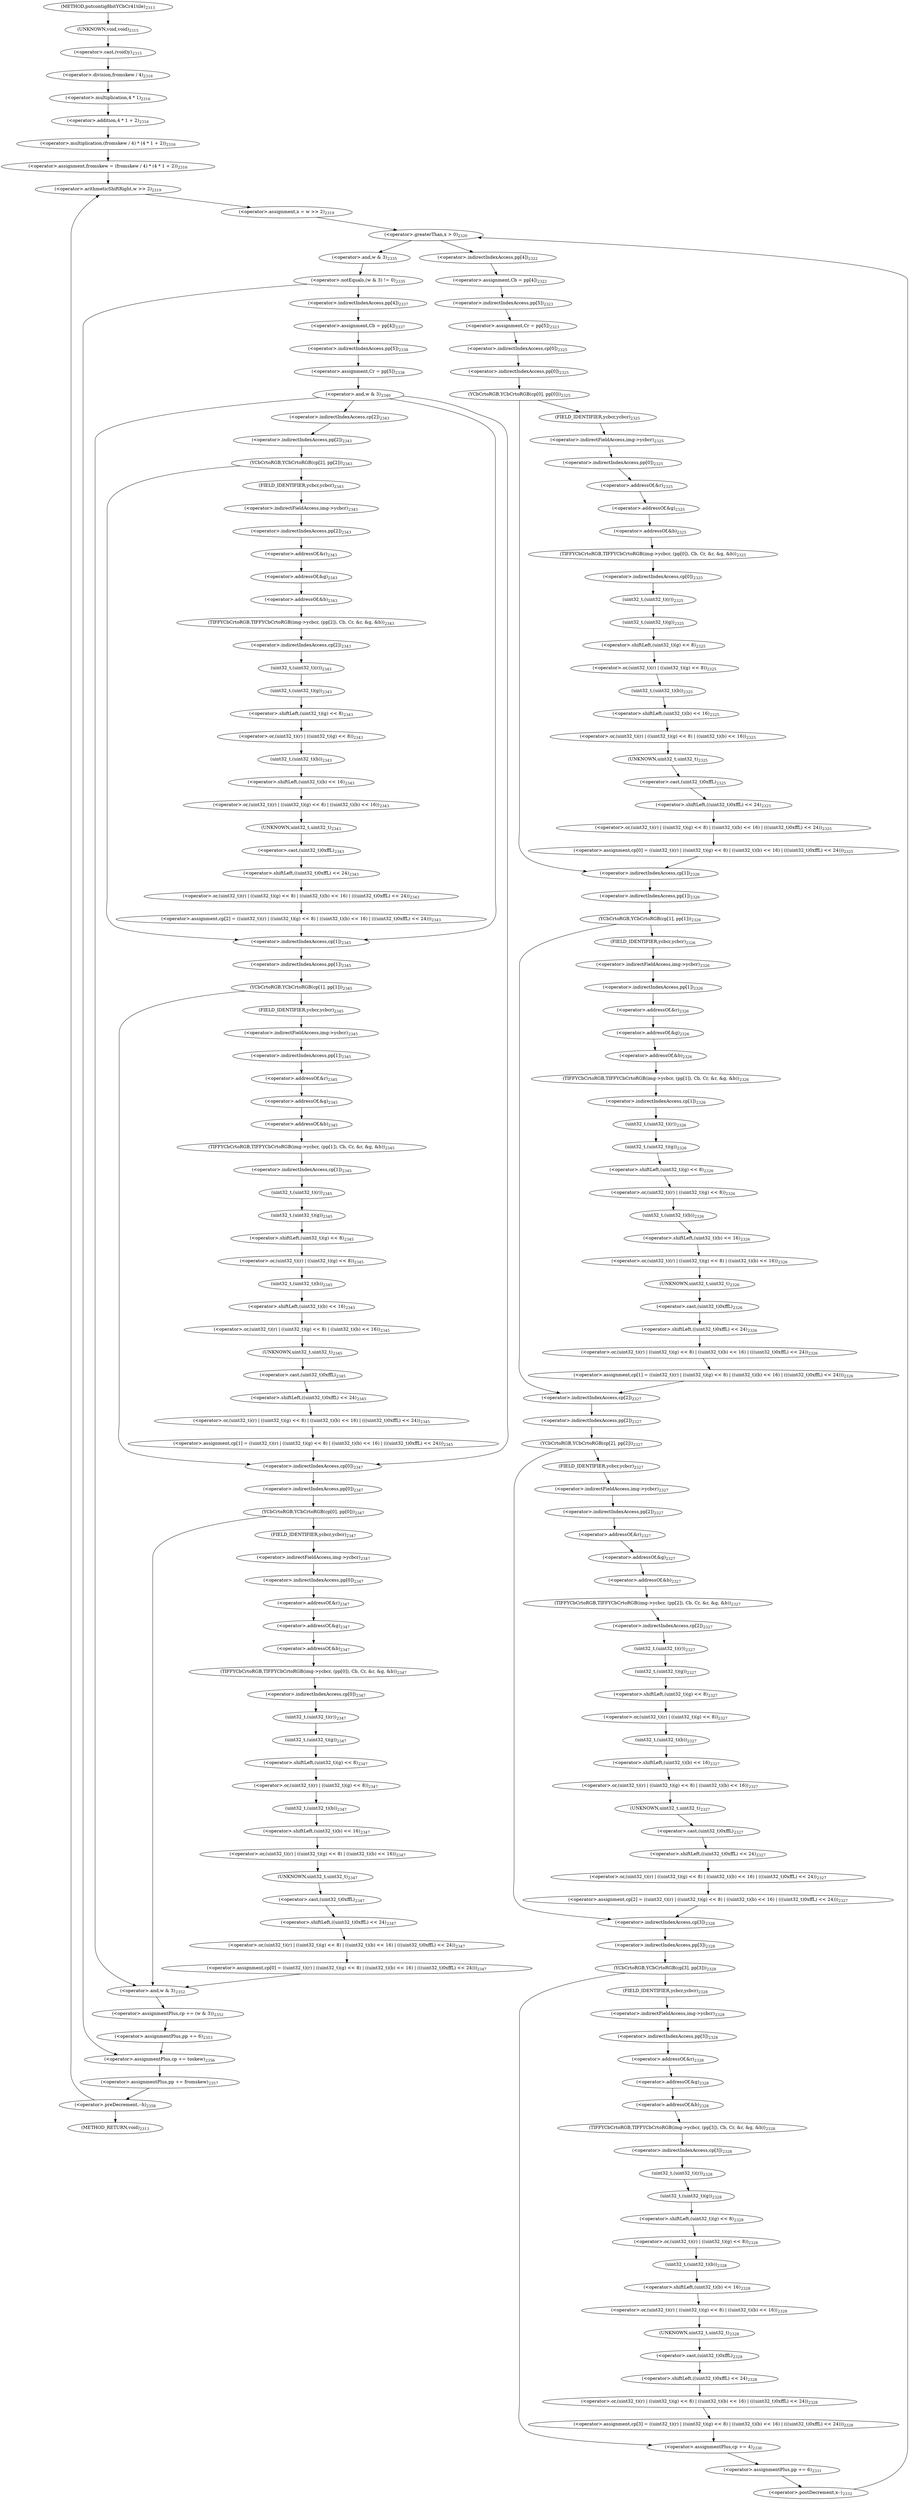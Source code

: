 digraph "putcontig8bitYCbCr41tile" {  
"58211" [label = <(&lt;operator&gt;.cast,(void)y)<SUB>2315</SUB>> ]
"58214" [label = <(&lt;operator&gt;.assignment,fromskew = (fromskew / 4) * (4 * 1 + 2))<SUB>2316</SUB>> ]
"58212" [label = <(UNKNOWN,void,void)<SUB>2315</SUB>> ]
"58216" [label = <(&lt;operator&gt;.multiplication,(fromskew / 4) * (4 * 1 + 2))<SUB>2316</SUB>> ]
"58647" [label = <(&lt;operator&gt;.preDecrement,--h)<SUB>2358</SUB>> ]
"58217" [label = <(&lt;operator&gt;.division,fromskew / 4)<SUB>2316</SUB>> ]
"58220" [label = <(&lt;operator&gt;.addition,4 * 1 + 2)<SUB>2316</SUB>> ]
"58227" [label = <(&lt;operator&gt;.assignment,x = w &gt;&gt; 2)<SUB>2319</SUB>> ]
"58641" [label = <(&lt;operator&gt;.assignmentPlus,cp += toskew)<SUB>2356</SUB>> ]
"58644" [label = <(&lt;operator&gt;.assignmentPlus,pp += fromskew)<SUB>2357</SUB>> ]
"58221" [label = <(&lt;operator&gt;.multiplication,4 * 1)<SUB>2316</SUB>> ]
"58229" [label = <(&lt;operator&gt;.arithmeticShiftRight,w &gt;&gt; 2)<SUB>2319</SUB>> ]
"58233" [label = <(&lt;operator&gt;.greaterThan,x &gt; 0)<SUB>2320</SUB>> ]
"58454" [label = <(&lt;operator&gt;.notEquals,(w &amp; 3) != 0)<SUB>2335</SUB>> ]
"58238" [label = <(&lt;operator&gt;.assignment,Cb = pp[4])<SUB>2322</SUB>> ]
"58244" [label = <(&lt;operator&gt;.assignment,Cr = pp[5])<SUB>2323</SUB>> ]
"58249" [label = <(YCbCrtoRGB,YCbCrtoRGB(cp[0], pp[0]))<SUB>2325</SUB>> ]
"58298" [label = <(YCbCrtoRGB,YCbCrtoRGB(cp[1], pp[1]))<SUB>2326</SUB>> ]
"58347" [label = <(YCbCrtoRGB,YCbCrtoRGB(cp[2], pp[2]))<SUB>2327</SUB>> ]
"58396" [label = <(YCbCrtoRGB,YCbCrtoRGB(cp[3], pp[3]))<SUB>2328</SUB>> ]
"58445" [label = <(&lt;operator&gt;.assignmentPlus,cp += 4)<SUB>2330</SUB>> ]
"58448" [label = <(&lt;operator&gt;.assignmentPlus,pp += 6)<SUB>2331</SUB>> ]
"58451" [label = <(&lt;operator&gt;.postDecrement,x--)<SUB>2332</SUB>> ]
"58455" [label = <(&lt;operator&gt;.and,w &amp; 3)<SUB>2335</SUB>> ]
"58461" [label = <(&lt;operator&gt;.assignment,Cb = pp[4])<SUB>2337</SUB>> ]
"58467" [label = <(&lt;operator&gt;.assignment,Cr = pp[5])<SUB>2338</SUB>> ]
"58633" [label = <(&lt;operator&gt;.assignmentPlus,cp += (w &amp; 3))<SUB>2352</SUB>> ]
"58638" [label = <(&lt;operator&gt;.assignmentPlus,pp += 6)<SUB>2353</SUB>> ]
"58240" [label = <(&lt;operator&gt;.indirectIndexAccess,pp[4])<SUB>2322</SUB>> ]
"58246" [label = <(&lt;operator&gt;.indirectIndexAccess,pp[5])<SUB>2323</SUB>> ]
"58250" [label = <(&lt;operator&gt;.indirectIndexAccess,cp[0])<SUB>2325</SUB>> ]
"58253" [label = <(&lt;operator&gt;.indirectIndexAccess,pp[0])<SUB>2325</SUB>> ]
"58299" [label = <(&lt;operator&gt;.indirectIndexAccess,cp[1])<SUB>2326</SUB>> ]
"58302" [label = <(&lt;operator&gt;.indirectIndexAccess,pp[1])<SUB>2326</SUB>> ]
"58348" [label = <(&lt;operator&gt;.indirectIndexAccess,cp[2])<SUB>2327</SUB>> ]
"58351" [label = <(&lt;operator&gt;.indirectIndexAccess,pp[2])<SUB>2327</SUB>> ]
"58397" [label = <(&lt;operator&gt;.indirectIndexAccess,cp[3])<SUB>2328</SUB>> ]
"58400" [label = <(&lt;operator&gt;.indirectIndexAccess,pp[3])<SUB>2328</SUB>> ]
"58463" [label = <(&lt;operator&gt;.indirectIndexAccess,pp[4])<SUB>2337</SUB>> ]
"58469" [label = <(&lt;operator&gt;.indirectIndexAccess,pp[5])<SUB>2338</SUB>> ]
"58473" [label = <(&lt;operator&gt;.and,w &amp; 3)<SUB>2340</SUB>> ]
"58635" [label = <(&lt;operator&gt;.and,w &amp; 3)<SUB>2352</SUB>> ]
"58479" [label = <(YCbCrtoRGB,YCbCrtoRGB(cp[2], pp[2]))<SUB>2343</SUB>> ]
"58530" [label = <(YCbCrtoRGB,YCbCrtoRGB(cp[1], pp[1]))<SUB>2345</SUB>> ]
"58581" [label = <(YCbCrtoRGB,YCbCrtoRGB(cp[0], pp[0]))<SUB>2347</SUB>> ]
"58261" [label = <(TIFFYCbCrtoRGB,TIFFYCbCrtoRGB(img-&gt;ycbcr, (pp[0]), Cb, Cr, &amp;r, &amp;g, &amp;b))<SUB>2325</SUB>> ]
"58276" [label = <(&lt;operator&gt;.assignment,cp[0] = ((uint32_t)(r) | ((uint32_t)(g) &lt;&lt; 8) | ((uint32_t)(b) &lt;&lt; 16) | (((uint32_t)0xffL) &lt;&lt; 24)))<SUB>2325</SUB>> ]
"58310" [label = <(TIFFYCbCrtoRGB,TIFFYCbCrtoRGB(img-&gt;ycbcr, (pp[1]), Cb, Cr, &amp;r, &amp;g, &amp;b))<SUB>2326</SUB>> ]
"58325" [label = <(&lt;operator&gt;.assignment,cp[1] = ((uint32_t)(r) | ((uint32_t)(g) &lt;&lt; 8) | ((uint32_t)(b) &lt;&lt; 16) | (((uint32_t)0xffL) &lt;&lt; 24)))<SUB>2326</SUB>> ]
"58359" [label = <(TIFFYCbCrtoRGB,TIFFYCbCrtoRGB(img-&gt;ycbcr, (pp[2]), Cb, Cr, &amp;r, &amp;g, &amp;b))<SUB>2327</SUB>> ]
"58374" [label = <(&lt;operator&gt;.assignment,cp[2] = ((uint32_t)(r) | ((uint32_t)(g) &lt;&lt; 8) | ((uint32_t)(b) &lt;&lt; 16) | (((uint32_t)0xffL) &lt;&lt; 24)))<SUB>2327</SUB>> ]
"58408" [label = <(TIFFYCbCrtoRGB,TIFFYCbCrtoRGB(img-&gt;ycbcr, (pp[3]), Cb, Cr, &amp;r, &amp;g, &amp;b))<SUB>2328</SUB>> ]
"58423" [label = <(&lt;operator&gt;.assignment,cp[3] = ((uint32_t)(r) | ((uint32_t)(g) &lt;&lt; 8) | ((uint32_t)(b) &lt;&lt; 16) | (((uint32_t)0xffL) &lt;&lt; 24)))<SUB>2328</SUB>> ]
"58480" [label = <(&lt;operator&gt;.indirectIndexAccess,cp[2])<SUB>2343</SUB>> ]
"58483" [label = <(&lt;operator&gt;.indirectIndexAccess,pp[2])<SUB>2343</SUB>> ]
"58531" [label = <(&lt;operator&gt;.indirectIndexAccess,cp[1])<SUB>2345</SUB>> ]
"58534" [label = <(&lt;operator&gt;.indirectIndexAccess,pp[1])<SUB>2345</SUB>> ]
"58582" [label = <(&lt;operator&gt;.indirectIndexAccess,cp[0])<SUB>2347</SUB>> ]
"58585" [label = <(&lt;operator&gt;.indirectIndexAccess,pp[0])<SUB>2347</SUB>> ]
"58262" [label = <(&lt;operator&gt;.indirectFieldAccess,img-&gt;ycbcr)<SUB>2325</SUB>> ]
"58265" [label = <(&lt;operator&gt;.indirectIndexAccess,pp[0])<SUB>2325</SUB>> ]
"58270" [label = <(&lt;operator&gt;.addressOf,&amp;r)<SUB>2325</SUB>> ]
"58272" [label = <(&lt;operator&gt;.addressOf,&amp;g)<SUB>2325</SUB>> ]
"58274" [label = <(&lt;operator&gt;.addressOf,&amp;b)<SUB>2325</SUB>> ]
"58277" [label = <(&lt;operator&gt;.indirectIndexAccess,cp[0])<SUB>2325</SUB>> ]
"58280" [label = <(&lt;operator&gt;.or,(uint32_t)(r) | ((uint32_t)(g) &lt;&lt; 8) | ((uint32_t)(b) &lt;&lt; 16) | (((uint32_t)0xffL) &lt;&lt; 24))<SUB>2325</SUB>> ]
"58311" [label = <(&lt;operator&gt;.indirectFieldAccess,img-&gt;ycbcr)<SUB>2326</SUB>> ]
"58314" [label = <(&lt;operator&gt;.indirectIndexAccess,pp[1])<SUB>2326</SUB>> ]
"58319" [label = <(&lt;operator&gt;.addressOf,&amp;r)<SUB>2326</SUB>> ]
"58321" [label = <(&lt;operator&gt;.addressOf,&amp;g)<SUB>2326</SUB>> ]
"58323" [label = <(&lt;operator&gt;.addressOf,&amp;b)<SUB>2326</SUB>> ]
"58326" [label = <(&lt;operator&gt;.indirectIndexAccess,cp[1])<SUB>2326</SUB>> ]
"58329" [label = <(&lt;operator&gt;.or,(uint32_t)(r) | ((uint32_t)(g) &lt;&lt; 8) | ((uint32_t)(b) &lt;&lt; 16) | (((uint32_t)0xffL) &lt;&lt; 24))<SUB>2326</SUB>> ]
"58360" [label = <(&lt;operator&gt;.indirectFieldAccess,img-&gt;ycbcr)<SUB>2327</SUB>> ]
"58363" [label = <(&lt;operator&gt;.indirectIndexAccess,pp[2])<SUB>2327</SUB>> ]
"58368" [label = <(&lt;operator&gt;.addressOf,&amp;r)<SUB>2327</SUB>> ]
"58370" [label = <(&lt;operator&gt;.addressOf,&amp;g)<SUB>2327</SUB>> ]
"58372" [label = <(&lt;operator&gt;.addressOf,&amp;b)<SUB>2327</SUB>> ]
"58375" [label = <(&lt;operator&gt;.indirectIndexAccess,cp[2])<SUB>2327</SUB>> ]
"58378" [label = <(&lt;operator&gt;.or,(uint32_t)(r) | ((uint32_t)(g) &lt;&lt; 8) | ((uint32_t)(b) &lt;&lt; 16) | (((uint32_t)0xffL) &lt;&lt; 24))<SUB>2327</SUB>> ]
"58409" [label = <(&lt;operator&gt;.indirectFieldAccess,img-&gt;ycbcr)<SUB>2328</SUB>> ]
"58412" [label = <(&lt;operator&gt;.indirectIndexAccess,pp[3])<SUB>2328</SUB>> ]
"58417" [label = <(&lt;operator&gt;.addressOf,&amp;r)<SUB>2328</SUB>> ]
"58419" [label = <(&lt;operator&gt;.addressOf,&amp;g)<SUB>2328</SUB>> ]
"58421" [label = <(&lt;operator&gt;.addressOf,&amp;b)<SUB>2328</SUB>> ]
"58424" [label = <(&lt;operator&gt;.indirectIndexAccess,cp[3])<SUB>2328</SUB>> ]
"58427" [label = <(&lt;operator&gt;.or,(uint32_t)(r) | ((uint32_t)(g) &lt;&lt; 8) | ((uint32_t)(b) &lt;&lt; 16) | (((uint32_t)0xffL) &lt;&lt; 24))<SUB>2328</SUB>> ]
"58264" [label = <(FIELD_IDENTIFIER,ycbcr,ycbcr)<SUB>2325</SUB>> ]
"58281" [label = <(&lt;operator&gt;.or,(uint32_t)(r) | ((uint32_t)(g) &lt;&lt; 8) | ((uint32_t)(b) &lt;&lt; 16))<SUB>2325</SUB>> ]
"58293" [label = <(&lt;operator&gt;.shiftLeft,((uint32_t)0xffL) &lt;&lt; 24)<SUB>2325</SUB>> ]
"58313" [label = <(FIELD_IDENTIFIER,ycbcr,ycbcr)<SUB>2326</SUB>> ]
"58330" [label = <(&lt;operator&gt;.or,(uint32_t)(r) | ((uint32_t)(g) &lt;&lt; 8) | ((uint32_t)(b) &lt;&lt; 16))<SUB>2326</SUB>> ]
"58342" [label = <(&lt;operator&gt;.shiftLeft,((uint32_t)0xffL) &lt;&lt; 24)<SUB>2326</SUB>> ]
"58362" [label = <(FIELD_IDENTIFIER,ycbcr,ycbcr)<SUB>2327</SUB>> ]
"58379" [label = <(&lt;operator&gt;.or,(uint32_t)(r) | ((uint32_t)(g) &lt;&lt; 8) | ((uint32_t)(b) &lt;&lt; 16))<SUB>2327</SUB>> ]
"58391" [label = <(&lt;operator&gt;.shiftLeft,((uint32_t)0xffL) &lt;&lt; 24)<SUB>2327</SUB>> ]
"58411" [label = <(FIELD_IDENTIFIER,ycbcr,ycbcr)<SUB>2328</SUB>> ]
"58428" [label = <(&lt;operator&gt;.or,(uint32_t)(r) | ((uint32_t)(g) &lt;&lt; 8) | ((uint32_t)(b) &lt;&lt; 16))<SUB>2328</SUB>> ]
"58440" [label = <(&lt;operator&gt;.shiftLeft,((uint32_t)0xffL) &lt;&lt; 24)<SUB>2328</SUB>> ]
"58491" [label = <(TIFFYCbCrtoRGB,TIFFYCbCrtoRGB(img-&gt;ycbcr, (pp[2]), Cb, Cr, &amp;r, &amp;g, &amp;b))<SUB>2343</SUB>> ]
"58506" [label = <(&lt;operator&gt;.assignment,cp[2] = ((uint32_t)(r) | ((uint32_t)(g) &lt;&lt; 8) | ((uint32_t)(b) &lt;&lt; 16) | (((uint32_t)0xffL) &lt;&lt; 24)))<SUB>2343</SUB>> ]
"58542" [label = <(TIFFYCbCrtoRGB,TIFFYCbCrtoRGB(img-&gt;ycbcr, (pp[1]), Cb, Cr, &amp;r, &amp;g, &amp;b))<SUB>2345</SUB>> ]
"58557" [label = <(&lt;operator&gt;.assignment,cp[1] = ((uint32_t)(r) | ((uint32_t)(g) &lt;&lt; 8) | ((uint32_t)(b) &lt;&lt; 16) | (((uint32_t)0xffL) &lt;&lt; 24)))<SUB>2345</SUB>> ]
"58593" [label = <(TIFFYCbCrtoRGB,TIFFYCbCrtoRGB(img-&gt;ycbcr, (pp[0]), Cb, Cr, &amp;r, &amp;g, &amp;b))<SUB>2347</SUB>> ]
"58608" [label = <(&lt;operator&gt;.assignment,cp[0] = ((uint32_t)(r) | ((uint32_t)(g) &lt;&lt; 8) | ((uint32_t)(b) &lt;&lt; 16) | (((uint32_t)0xffL) &lt;&lt; 24)))<SUB>2347</SUB>> ]
"58282" [label = <(&lt;operator&gt;.or,(uint32_t)(r) | ((uint32_t)(g) &lt;&lt; 8))<SUB>2325</SUB>> ]
"58289" [label = <(&lt;operator&gt;.shiftLeft,(uint32_t)(b) &lt;&lt; 16)<SUB>2325</SUB>> ]
"58294" [label = <(&lt;operator&gt;.cast,(uint32_t)0xffL)<SUB>2325</SUB>> ]
"58331" [label = <(&lt;operator&gt;.or,(uint32_t)(r) | ((uint32_t)(g) &lt;&lt; 8))<SUB>2326</SUB>> ]
"58338" [label = <(&lt;operator&gt;.shiftLeft,(uint32_t)(b) &lt;&lt; 16)<SUB>2326</SUB>> ]
"58343" [label = <(&lt;operator&gt;.cast,(uint32_t)0xffL)<SUB>2326</SUB>> ]
"58380" [label = <(&lt;operator&gt;.or,(uint32_t)(r) | ((uint32_t)(g) &lt;&lt; 8))<SUB>2327</SUB>> ]
"58387" [label = <(&lt;operator&gt;.shiftLeft,(uint32_t)(b) &lt;&lt; 16)<SUB>2327</SUB>> ]
"58392" [label = <(&lt;operator&gt;.cast,(uint32_t)0xffL)<SUB>2327</SUB>> ]
"58429" [label = <(&lt;operator&gt;.or,(uint32_t)(r) | ((uint32_t)(g) &lt;&lt; 8))<SUB>2328</SUB>> ]
"58436" [label = <(&lt;operator&gt;.shiftLeft,(uint32_t)(b) &lt;&lt; 16)<SUB>2328</SUB>> ]
"58441" [label = <(&lt;operator&gt;.cast,(uint32_t)0xffL)<SUB>2328</SUB>> ]
"58492" [label = <(&lt;operator&gt;.indirectFieldAccess,img-&gt;ycbcr)<SUB>2343</SUB>> ]
"58495" [label = <(&lt;operator&gt;.indirectIndexAccess,pp[2])<SUB>2343</SUB>> ]
"58500" [label = <(&lt;operator&gt;.addressOf,&amp;r)<SUB>2343</SUB>> ]
"58502" [label = <(&lt;operator&gt;.addressOf,&amp;g)<SUB>2343</SUB>> ]
"58504" [label = <(&lt;operator&gt;.addressOf,&amp;b)<SUB>2343</SUB>> ]
"58507" [label = <(&lt;operator&gt;.indirectIndexAccess,cp[2])<SUB>2343</SUB>> ]
"58510" [label = <(&lt;operator&gt;.or,(uint32_t)(r) | ((uint32_t)(g) &lt;&lt; 8) | ((uint32_t)(b) &lt;&lt; 16) | (((uint32_t)0xffL) &lt;&lt; 24))<SUB>2343</SUB>> ]
"58543" [label = <(&lt;operator&gt;.indirectFieldAccess,img-&gt;ycbcr)<SUB>2345</SUB>> ]
"58546" [label = <(&lt;operator&gt;.indirectIndexAccess,pp[1])<SUB>2345</SUB>> ]
"58551" [label = <(&lt;operator&gt;.addressOf,&amp;r)<SUB>2345</SUB>> ]
"58553" [label = <(&lt;operator&gt;.addressOf,&amp;g)<SUB>2345</SUB>> ]
"58555" [label = <(&lt;operator&gt;.addressOf,&amp;b)<SUB>2345</SUB>> ]
"58558" [label = <(&lt;operator&gt;.indirectIndexAccess,cp[1])<SUB>2345</SUB>> ]
"58561" [label = <(&lt;operator&gt;.or,(uint32_t)(r) | ((uint32_t)(g) &lt;&lt; 8) | ((uint32_t)(b) &lt;&lt; 16) | (((uint32_t)0xffL) &lt;&lt; 24))<SUB>2345</SUB>> ]
"58594" [label = <(&lt;operator&gt;.indirectFieldAccess,img-&gt;ycbcr)<SUB>2347</SUB>> ]
"58597" [label = <(&lt;operator&gt;.indirectIndexAccess,pp[0])<SUB>2347</SUB>> ]
"58602" [label = <(&lt;operator&gt;.addressOf,&amp;r)<SUB>2347</SUB>> ]
"58604" [label = <(&lt;operator&gt;.addressOf,&amp;g)<SUB>2347</SUB>> ]
"58606" [label = <(&lt;operator&gt;.addressOf,&amp;b)<SUB>2347</SUB>> ]
"58609" [label = <(&lt;operator&gt;.indirectIndexAccess,cp[0])<SUB>2347</SUB>> ]
"58612" [label = <(&lt;operator&gt;.or,(uint32_t)(r) | ((uint32_t)(g) &lt;&lt; 8) | ((uint32_t)(b) &lt;&lt; 16) | (((uint32_t)0xffL) &lt;&lt; 24))<SUB>2347</SUB>> ]
"58283" [label = <(uint32_t,(uint32_t)(r))<SUB>2325</SUB>> ]
"58285" [label = <(&lt;operator&gt;.shiftLeft,(uint32_t)(g) &lt;&lt; 8)<SUB>2325</SUB>> ]
"58290" [label = <(uint32_t,(uint32_t)(b))<SUB>2325</SUB>> ]
"58295" [label = <(UNKNOWN,uint32_t,uint32_t)<SUB>2325</SUB>> ]
"58332" [label = <(uint32_t,(uint32_t)(r))<SUB>2326</SUB>> ]
"58334" [label = <(&lt;operator&gt;.shiftLeft,(uint32_t)(g) &lt;&lt; 8)<SUB>2326</SUB>> ]
"58339" [label = <(uint32_t,(uint32_t)(b))<SUB>2326</SUB>> ]
"58344" [label = <(UNKNOWN,uint32_t,uint32_t)<SUB>2326</SUB>> ]
"58381" [label = <(uint32_t,(uint32_t)(r))<SUB>2327</SUB>> ]
"58383" [label = <(&lt;operator&gt;.shiftLeft,(uint32_t)(g) &lt;&lt; 8)<SUB>2327</SUB>> ]
"58388" [label = <(uint32_t,(uint32_t)(b))<SUB>2327</SUB>> ]
"58393" [label = <(UNKNOWN,uint32_t,uint32_t)<SUB>2327</SUB>> ]
"58430" [label = <(uint32_t,(uint32_t)(r))<SUB>2328</SUB>> ]
"58432" [label = <(&lt;operator&gt;.shiftLeft,(uint32_t)(g) &lt;&lt; 8)<SUB>2328</SUB>> ]
"58437" [label = <(uint32_t,(uint32_t)(b))<SUB>2328</SUB>> ]
"58442" [label = <(UNKNOWN,uint32_t,uint32_t)<SUB>2328</SUB>> ]
"58494" [label = <(FIELD_IDENTIFIER,ycbcr,ycbcr)<SUB>2343</SUB>> ]
"58511" [label = <(&lt;operator&gt;.or,(uint32_t)(r) | ((uint32_t)(g) &lt;&lt; 8) | ((uint32_t)(b) &lt;&lt; 16))<SUB>2343</SUB>> ]
"58523" [label = <(&lt;operator&gt;.shiftLeft,((uint32_t)0xffL) &lt;&lt; 24)<SUB>2343</SUB>> ]
"58545" [label = <(FIELD_IDENTIFIER,ycbcr,ycbcr)<SUB>2345</SUB>> ]
"58562" [label = <(&lt;operator&gt;.or,(uint32_t)(r) | ((uint32_t)(g) &lt;&lt; 8) | ((uint32_t)(b) &lt;&lt; 16))<SUB>2345</SUB>> ]
"58574" [label = <(&lt;operator&gt;.shiftLeft,((uint32_t)0xffL) &lt;&lt; 24)<SUB>2345</SUB>> ]
"58596" [label = <(FIELD_IDENTIFIER,ycbcr,ycbcr)<SUB>2347</SUB>> ]
"58613" [label = <(&lt;operator&gt;.or,(uint32_t)(r) | ((uint32_t)(g) &lt;&lt; 8) | ((uint32_t)(b) &lt;&lt; 16))<SUB>2347</SUB>> ]
"58625" [label = <(&lt;operator&gt;.shiftLeft,((uint32_t)0xffL) &lt;&lt; 24)<SUB>2347</SUB>> ]
"58286" [label = <(uint32_t,(uint32_t)(g))<SUB>2325</SUB>> ]
"58335" [label = <(uint32_t,(uint32_t)(g))<SUB>2326</SUB>> ]
"58384" [label = <(uint32_t,(uint32_t)(g))<SUB>2327</SUB>> ]
"58433" [label = <(uint32_t,(uint32_t)(g))<SUB>2328</SUB>> ]
"58512" [label = <(&lt;operator&gt;.or,(uint32_t)(r) | ((uint32_t)(g) &lt;&lt; 8))<SUB>2343</SUB>> ]
"58519" [label = <(&lt;operator&gt;.shiftLeft,(uint32_t)(b) &lt;&lt; 16)<SUB>2343</SUB>> ]
"58524" [label = <(&lt;operator&gt;.cast,(uint32_t)0xffL)<SUB>2343</SUB>> ]
"58563" [label = <(&lt;operator&gt;.or,(uint32_t)(r) | ((uint32_t)(g) &lt;&lt; 8))<SUB>2345</SUB>> ]
"58570" [label = <(&lt;operator&gt;.shiftLeft,(uint32_t)(b) &lt;&lt; 16)<SUB>2345</SUB>> ]
"58575" [label = <(&lt;operator&gt;.cast,(uint32_t)0xffL)<SUB>2345</SUB>> ]
"58614" [label = <(&lt;operator&gt;.or,(uint32_t)(r) | ((uint32_t)(g) &lt;&lt; 8))<SUB>2347</SUB>> ]
"58621" [label = <(&lt;operator&gt;.shiftLeft,(uint32_t)(b) &lt;&lt; 16)<SUB>2347</SUB>> ]
"58626" [label = <(&lt;operator&gt;.cast,(uint32_t)0xffL)<SUB>2347</SUB>> ]
"58513" [label = <(uint32_t,(uint32_t)(r))<SUB>2343</SUB>> ]
"58515" [label = <(&lt;operator&gt;.shiftLeft,(uint32_t)(g) &lt;&lt; 8)<SUB>2343</SUB>> ]
"58520" [label = <(uint32_t,(uint32_t)(b))<SUB>2343</SUB>> ]
"58525" [label = <(UNKNOWN,uint32_t,uint32_t)<SUB>2343</SUB>> ]
"58564" [label = <(uint32_t,(uint32_t)(r))<SUB>2345</SUB>> ]
"58566" [label = <(&lt;operator&gt;.shiftLeft,(uint32_t)(g) &lt;&lt; 8)<SUB>2345</SUB>> ]
"58571" [label = <(uint32_t,(uint32_t)(b))<SUB>2345</SUB>> ]
"58576" [label = <(UNKNOWN,uint32_t,uint32_t)<SUB>2345</SUB>> ]
"58615" [label = <(uint32_t,(uint32_t)(r))<SUB>2347</SUB>> ]
"58617" [label = <(&lt;operator&gt;.shiftLeft,(uint32_t)(g) &lt;&lt; 8)<SUB>2347</SUB>> ]
"58622" [label = <(uint32_t,(uint32_t)(b))<SUB>2347</SUB>> ]
"58627" [label = <(UNKNOWN,uint32_t,uint32_t)<SUB>2347</SUB>> ]
"58516" [label = <(uint32_t,(uint32_t)(g))<SUB>2343</SUB>> ]
"58567" [label = <(uint32_t,(uint32_t)(g))<SUB>2345</SUB>> ]
"58618" [label = <(uint32_t,(uint32_t)(g))<SUB>2347</SUB>> ]
"58200" [label = <(METHOD,putcontig8bitYCbCr41tile)<SUB>2313</SUB>> ]
"58649" [label = <(METHOD_RETURN,void)<SUB>2313</SUB>> ]
  "58211" -> "58217" 
  "58214" -> "58229" 
  "58212" -> "58211" 
  "58216" -> "58214" 
  "58647" -> "58649" 
  "58647" -> "58229" 
  "58217" -> "58221" 
  "58220" -> "58216" 
  "58227" -> "58233" 
  "58641" -> "58644" 
  "58644" -> "58647" 
  "58221" -> "58220" 
  "58229" -> "58227" 
  "58233" -> "58240" 
  "58233" -> "58455" 
  "58454" -> "58463" 
  "58454" -> "58641" 
  "58238" -> "58246" 
  "58244" -> "58250" 
  "58249" -> "58264" 
  "58249" -> "58299" 
  "58298" -> "58313" 
  "58298" -> "58348" 
  "58347" -> "58362" 
  "58347" -> "58397" 
  "58396" -> "58411" 
  "58396" -> "58445" 
  "58445" -> "58448" 
  "58448" -> "58451" 
  "58451" -> "58233" 
  "58455" -> "58454" 
  "58461" -> "58469" 
  "58467" -> "58473" 
  "58633" -> "58638" 
  "58638" -> "58641" 
  "58240" -> "58238" 
  "58246" -> "58244" 
  "58250" -> "58253" 
  "58253" -> "58249" 
  "58299" -> "58302" 
  "58302" -> "58298" 
  "58348" -> "58351" 
  "58351" -> "58347" 
  "58397" -> "58400" 
  "58400" -> "58396" 
  "58463" -> "58461" 
  "58469" -> "58467" 
  "58473" -> "58480" 
  "58473" -> "58531" 
  "58473" -> "58582" 
  "58473" -> "58635" 
  "58635" -> "58633" 
  "58479" -> "58494" 
  "58479" -> "58531" 
  "58530" -> "58545" 
  "58530" -> "58582" 
  "58581" -> "58596" 
  "58581" -> "58635" 
  "58261" -> "58277" 
  "58276" -> "58299" 
  "58310" -> "58326" 
  "58325" -> "58348" 
  "58359" -> "58375" 
  "58374" -> "58397" 
  "58408" -> "58424" 
  "58423" -> "58445" 
  "58480" -> "58483" 
  "58483" -> "58479" 
  "58531" -> "58534" 
  "58534" -> "58530" 
  "58582" -> "58585" 
  "58585" -> "58581" 
  "58262" -> "58265" 
  "58265" -> "58270" 
  "58270" -> "58272" 
  "58272" -> "58274" 
  "58274" -> "58261" 
  "58277" -> "58283" 
  "58280" -> "58276" 
  "58311" -> "58314" 
  "58314" -> "58319" 
  "58319" -> "58321" 
  "58321" -> "58323" 
  "58323" -> "58310" 
  "58326" -> "58332" 
  "58329" -> "58325" 
  "58360" -> "58363" 
  "58363" -> "58368" 
  "58368" -> "58370" 
  "58370" -> "58372" 
  "58372" -> "58359" 
  "58375" -> "58381" 
  "58378" -> "58374" 
  "58409" -> "58412" 
  "58412" -> "58417" 
  "58417" -> "58419" 
  "58419" -> "58421" 
  "58421" -> "58408" 
  "58424" -> "58430" 
  "58427" -> "58423" 
  "58264" -> "58262" 
  "58281" -> "58295" 
  "58293" -> "58280" 
  "58313" -> "58311" 
  "58330" -> "58344" 
  "58342" -> "58329" 
  "58362" -> "58360" 
  "58379" -> "58393" 
  "58391" -> "58378" 
  "58411" -> "58409" 
  "58428" -> "58442" 
  "58440" -> "58427" 
  "58491" -> "58507" 
  "58506" -> "58531" 
  "58542" -> "58558" 
  "58557" -> "58582" 
  "58593" -> "58609" 
  "58608" -> "58635" 
  "58282" -> "58290" 
  "58289" -> "58281" 
  "58294" -> "58293" 
  "58331" -> "58339" 
  "58338" -> "58330" 
  "58343" -> "58342" 
  "58380" -> "58388" 
  "58387" -> "58379" 
  "58392" -> "58391" 
  "58429" -> "58437" 
  "58436" -> "58428" 
  "58441" -> "58440" 
  "58492" -> "58495" 
  "58495" -> "58500" 
  "58500" -> "58502" 
  "58502" -> "58504" 
  "58504" -> "58491" 
  "58507" -> "58513" 
  "58510" -> "58506" 
  "58543" -> "58546" 
  "58546" -> "58551" 
  "58551" -> "58553" 
  "58553" -> "58555" 
  "58555" -> "58542" 
  "58558" -> "58564" 
  "58561" -> "58557" 
  "58594" -> "58597" 
  "58597" -> "58602" 
  "58602" -> "58604" 
  "58604" -> "58606" 
  "58606" -> "58593" 
  "58609" -> "58615" 
  "58612" -> "58608" 
  "58283" -> "58286" 
  "58285" -> "58282" 
  "58290" -> "58289" 
  "58295" -> "58294" 
  "58332" -> "58335" 
  "58334" -> "58331" 
  "58339" -> "58338" 
  "58344" -> "58343" 
  "58381" -> "58384" 
  "58383" -> "58380" 
  "58388" -> "58387" 
  "58393" -> "58392" 
  "58430" -> "58433" 
  "58432" -> "58429" 
  "58437" -> "58436" 
  "58442" -> "58441" 
  "58494" -> "58492" 
  "58511" -> "58525" 
  "58523" -> "58510" 
  "58545" -> "58543" 
  "58562" -> "58576" 
  "58574" -> "58561" 
  "58596" -> "58594" 
  "58613" -> "58627" 
  "58625" -> "58612" 
  "58286" -> "58285" 
  "58335" -> "58334" 
  "58384" -> "58383" 
  "58433" -> "58432" 
  "58512" -> "58520" 
  "58519" -> "58511" 
  "58524" -> "58523" 
  "58563" -> "58571" 
  "58570" -> "58562" 
  "58575" -> "58574" 
  "58614" -> "58622" 
  "58621" -> "58613" 
  "58626" -> "58625" 
  "58513" -> "58516" 
  "58515" -> "58512" 
  "58520" -> "58519" 
  "58525" -> "58524" 
  "58564" -> "58567" 
  "58566" -> "58563" 
  "58571" -> "58570" 
  "58576" -> "58575" 
  "58615" -> "58618" 
  "58617" -> "58614" 
  "58622" -> "58621" 
  "58627" -> "58626" 
  "58516" -> "58515" 
  "58567" -> "58566" 
  "58618" -> "58617" 
  "58200" -> "58212" 
}

